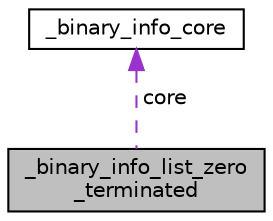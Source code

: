 digraph "_binary_info_list_zero_terminated"
{
 // LATEX_PDF_SIZE
  edge [fontname="Helvetica",fontsize="10",labelfontname="Helvetica",labelfontsize="10"];
  node [fontname="Helvetica",fontsize="10",shape=record];
  Node1 [label="_binary_info_list_zero\l_terminated",height=0.2,width=0.4,color="black", fillcolor="grey75", style="filled", fontcolor="black",tooltip=" "];
  Node2 -> Node1 [dir="back",color="darkorchid3",fontsize="10",style="dashed",label=" core" ,fontname="Helvetica"];
  Node2 [label="_binary_info_core",height=0.2,width=0.4,color="black", fillcolor="white", style="filled",URL="$struct__binary__info__core.html",tooltip=" "];
}
